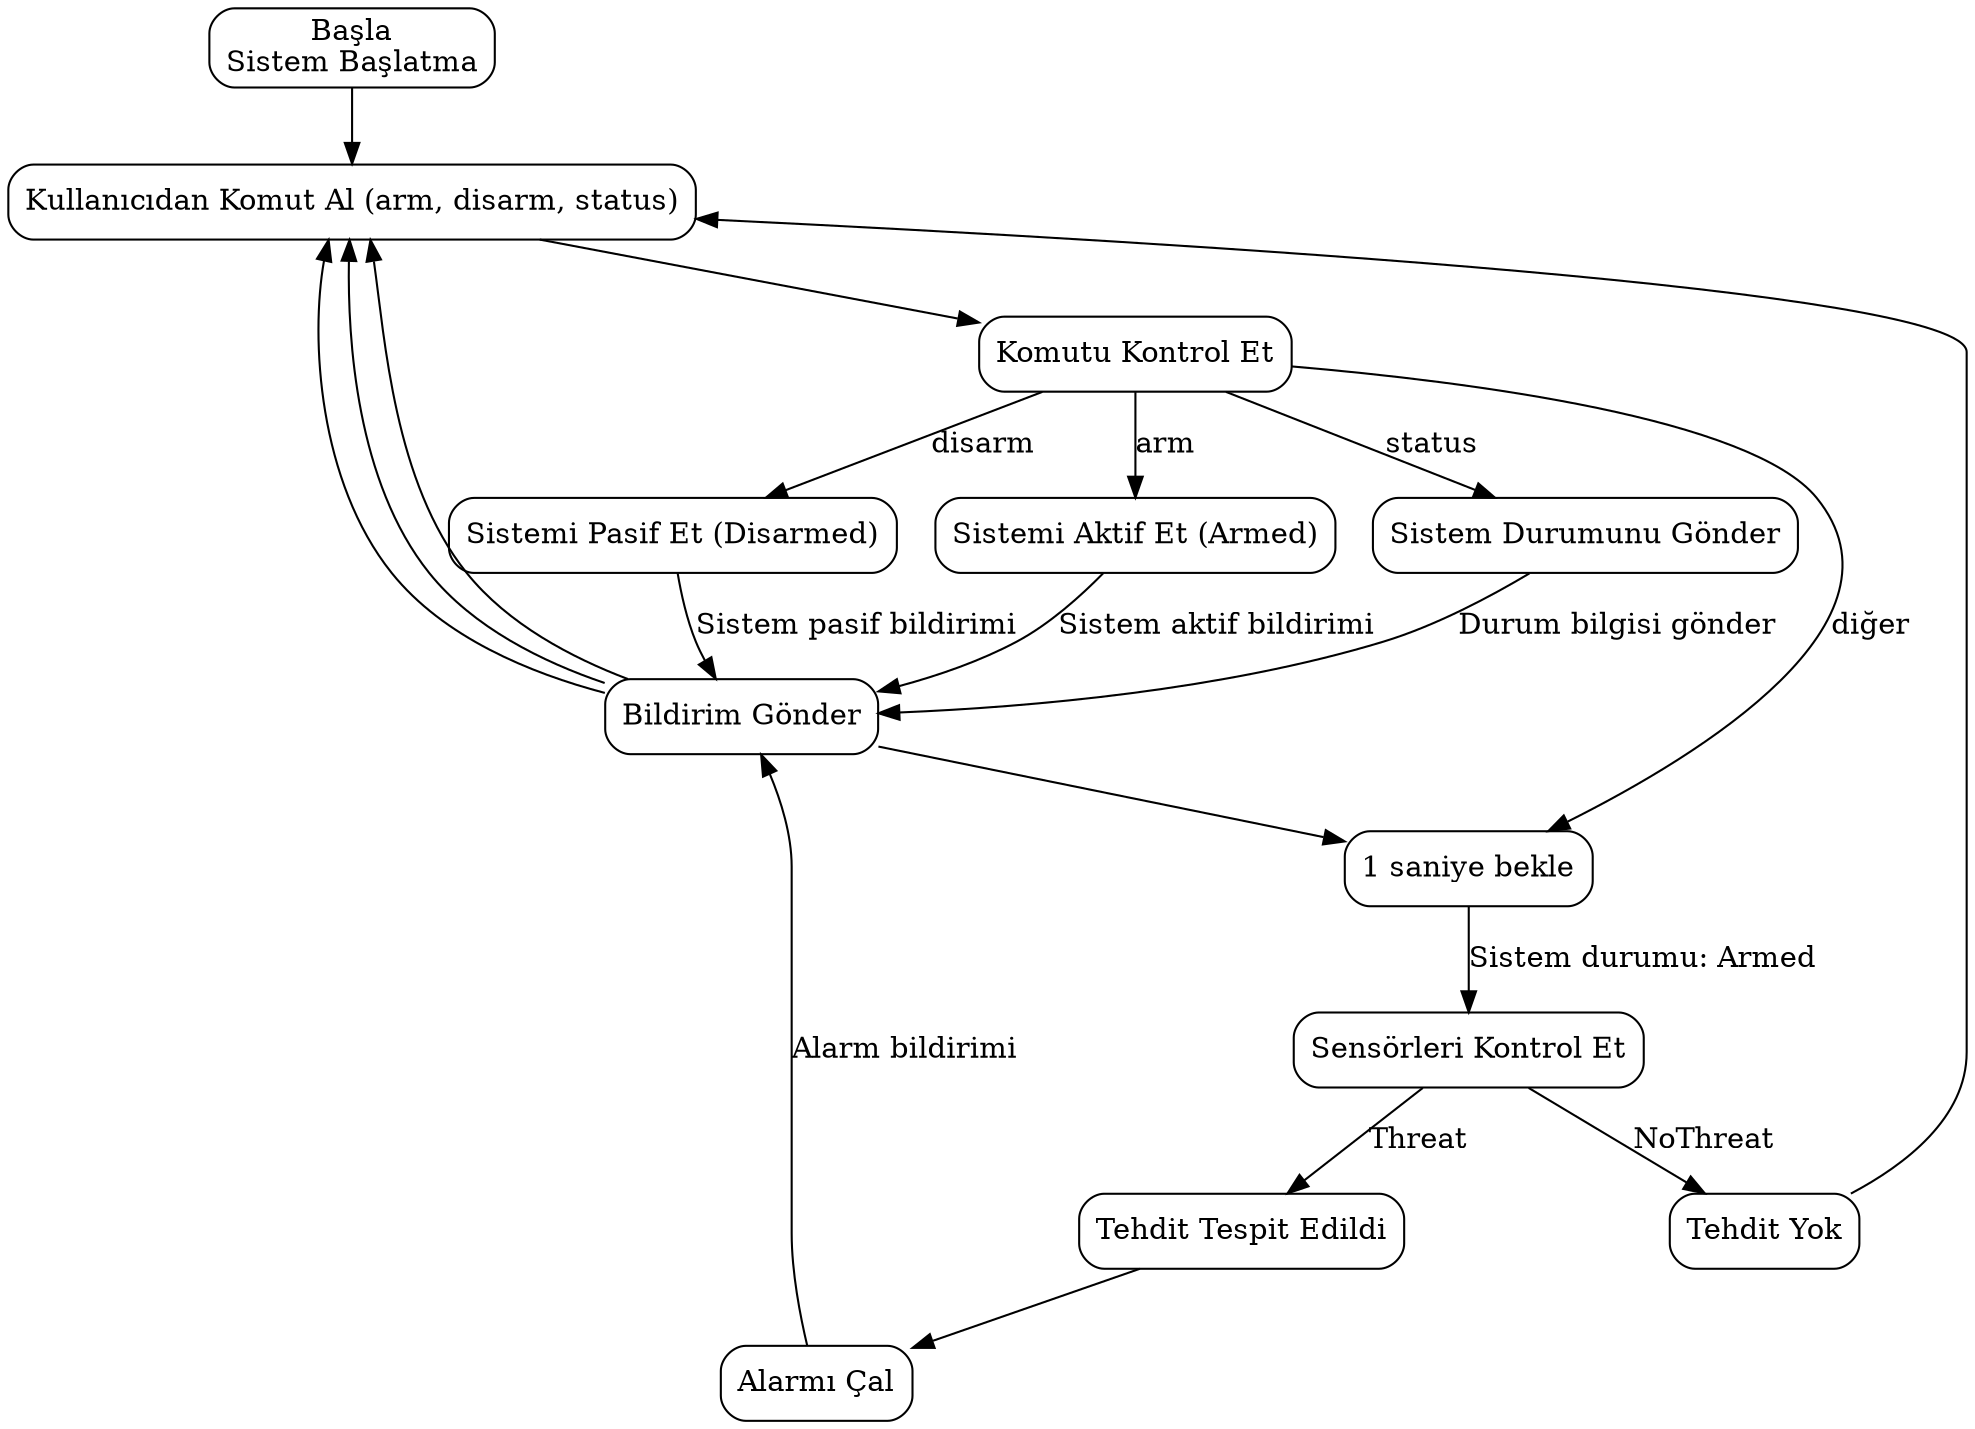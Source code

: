 digraph SmartHomeSecurity {
    rankdir=TB;
    node [shape=box, style=rounded];

    Start [label="Başla\nSistem Başlatma"];
    GetUserCommand [label="Kullanıcıdan Komut Al (arm, disarm, status)"];
    CheckCommand [label="Komutu Kontrol Et"];
    Arm [label="Sistemi Aktif Et (Armed)"];
    Disarm [label="Sistemi Pasif Et (Disarmed)"];
    Status [label="Sistem Durumunu Gönder"];
    CheckSensors [label="Sensörleri Kontrol Et"];
    NoThreat [label="Tehdit Yok"];
    ThreatDetected [label="Tehdit Tespit Edildi"];
    TriggerAlarm [label="Alarmı Çal"];
    SendNotification [label="Bildirim Gönder"];
    Wait [label="1 saniye bekle"];
    
    Start -> GetUserCommand;
    GetUserCommand -> CheckCommand;
    
    CheckCommand -> Arm [label="arm"];
    CheckCommand -> Disarm [label="disarm"];
    CheckCommand -> Status [label="status"];
    CheckCommand -> Wait [label="diğer"];
    
    Arm -> SendNotification [label="Sistem aktif bildirimi"];
    SendNotification -> Wait;
    Wait -> CheckSensors [label="Sistem durumu: Armed"];
    CheckSensors -> NoThreat [label="NoThreat"];
    CheckSensors -> ThreatDetected [label="Threat"];
    
    NoThreat -> GetUserCommand;
    
    ThreatDetected -> TriggerAlarm;
    TriggerAlarm -> SendNotification [label="Alarm bildirimi"];
    SendNotification -> GetUserCommand;
    
    Disarm -> SendNotification [label="Sistem pasif bildirimi"];
    SendNotification -> GetUserCommand;
    
    Status -> SendNotification [label="Durum bilgisi gönder"];
    SendNotification -> GetUserCommand;
}
